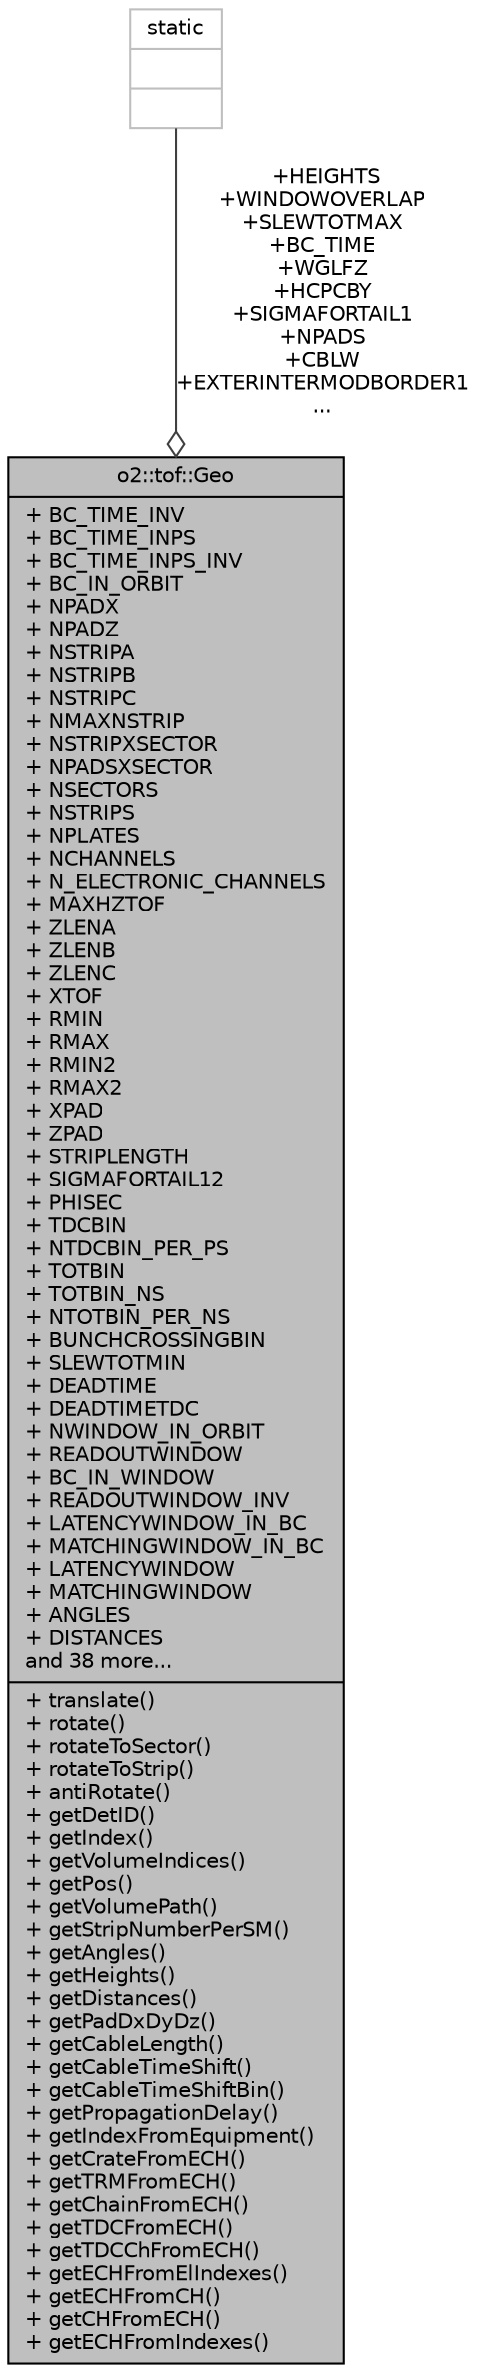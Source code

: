 digraph "o2::tof::Geo"
{
 // INTERACTIVE_SVG=YES
  bgcolor="transparent";
  edge [fontname="Helvetica",fontsize="10",labelfontname="Helvetica",labelfontsize="10"];
  node [fontname="Helvetica",fontsize="10",shape=record];
  Node1 [label="{o2::tof::Geo\n|+ BC_TIME_INV\l+ BC_TIME_INPS\l+ BC_TIME_INPS_INV\l+ BC_IN_ORBIT\l+ NPADX\l+ NPADZ\l+ NSTRIPA\l+ NSTRIPB\l+ NSTRIPC\l+ NMAXNSTRIP\l+ NSTRIPXSECTOR\l+ NPADSXSECTOR\l+ NSECTORS\l+ NSTRIPS\l+ NPLATES\l+ NCHANNELS\l+ N_ELECTRONIC_CHANNELS\l+ MAXHZTOF\l+ ZLENA\l+ ZLENB\l+ ZLENC\l+ XTOF\l+ RMIN\l+ RMAX\l+ RMIN2\l+ RMAX2\l+ XPAD\l+ ZPAD\l+ STRIPLENGTH\l+ SIGMAFORTAIL12\l+ PHISEC\l+ TDCBIN\l+ NTDCBIN_PER_PS\l+ TOTBIN\l+ TOTBIN_NS\l+ NTOTBIN_PER_NS\l+ BUNCHCROSSINGBIN\l+ SLEWTOTMIN\l+ DEADTIME\l+ DEADTIMETDC\l+ NWINDOW_IN_ORBIT\l+ READOUTWINDOW\l+ BC_IN_WINDOW\l+ READOUTWINDOW_INV\l+ LATENCYWINDOW_IN_BC\l+ MATCHINGWINDOW_IN_BC\l+ LATENCYWINDOW\l+ MATCHINGWINDOW\l+ ANGLES\l+ DISTANCES\land 38 more...\l|+ translate()\l+ rotate()\l+ rotateToSector()\l+ rotateToStrip()\l+ antiRotate()\l+ getDetID()\l+ getIndex()\l+ getVolumeIndices()\l+ getPos()\l+ getVolumePath()\l+ getStripNumberPerSM()\l+ getAngles()\l+ getHeights()\l+ getDistances()\l+ getPadDxDyDz()\l+ getCableLength()\l+ getCableTimeShift()\l+ getCableTimeShiftBin()\l+ getPropagationDelay()\l+ getIndexFromEquipment()\l+ getCrateFromECH()\l+ getTRMFromECH()\l+ getChainFromECH()\l+ getTDCFromECH()\l+ getTDCChFromECH()\l+ getECHFromElIndexes()\l+ getECHFromCH()\l+ getCHFromECH()\l+ getECHFromIndexes()\l}",height=0.2,width=0.4,color="black", fillcolor="grey75", style="filled", fontcolor="black"];
  Node2 -> Node1 [color="grey25",fontsize="10",style="solid",label=" +HEIGHTS\n+WINDOWOVERLAP\n+SLEWTOTMAX\n+BC_TIME\n+WGLFZ\n+HCPCBY\n+SIGMAFORTAIL1\n+NPADS\n+CBLW\n+EXTERINTERMODBORDER1\n..." ,arrowhead="odiamond",fontname="Helvetica"];
  Node2 [label="{static\n||}",height=0.2,width=0.4,color="grey75"];
}
